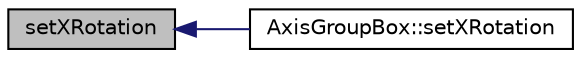 digraph "setXRotation"
{
  edge [fontname="Helvetica",fontsize="10",labelfontname="Helvetica",labelfontsize="10"];
  node [fontname="Helvetica",fontsize="10",shape=record];
  rankdir="LR";
  Node1 [label="setXRotation",height=0.2,width=0.4,color="black", fillcolor="grey75", style="filled" fontcolor="black"];
  Node1 -> Node2 [dir="back",color="midnightblue",fontsize="10",style="solid",fontname="Helvetica"];
  Node2 [label="AxisGroupBox::setXRotation",height=0.2,width=0.4,color="black", fillcolor="white", style="filled",URL="$class_axis_group_box.html#a8d34df9dfca7a9e5bc1ee27953b928e6"];
}
